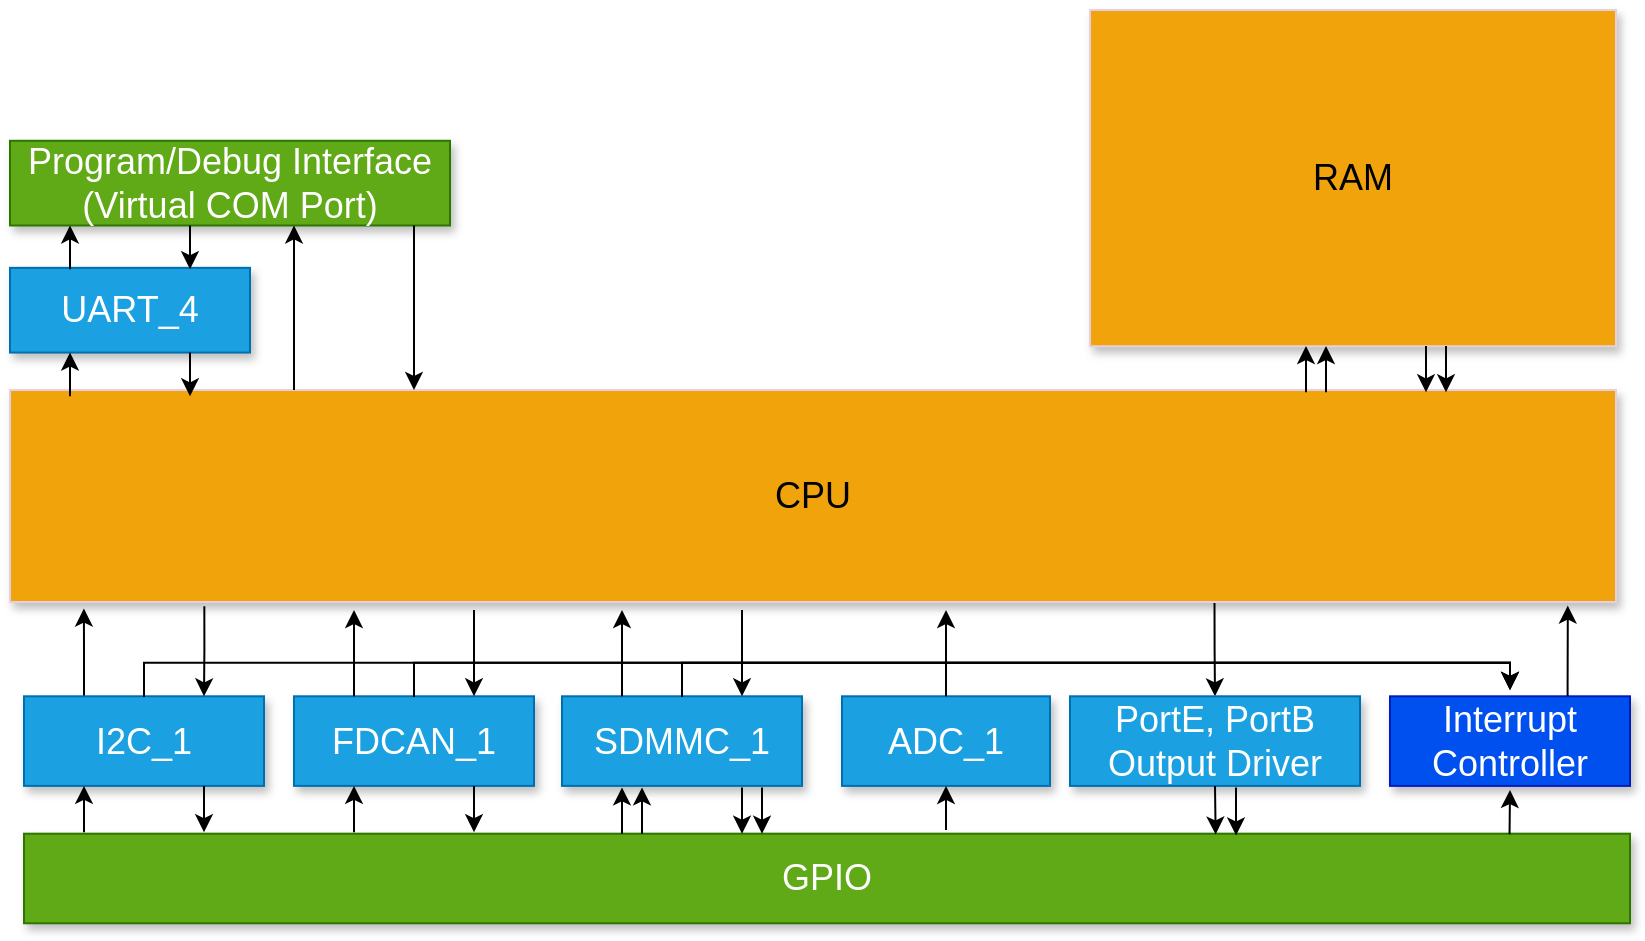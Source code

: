 <mxfile version="22.0.3" type="device">
  <diagram name="Page-1" id="90a13364-a465-7bf4-72fc-28e22215d7a0">
    <mxGraphModel dx="184" dy="128" grid="1" gridSize="10" guides="1" tooltips="1" connect="1" arrows="1" fold="1" page="1" pageScale="1.5" pageWidth="1169" pageHeight="826" background="none" math="0" shadow="0">
      <root>
        <mxCell id="0" style=";html=1;" />
        <mxCell id="1" style=";html=1;" parent="0" />
        <mxCell id="gbLhX4UHA660o38sLtz8-2" style="edgeStyle=orthogonalEdgeStyle;rounded=0;orthogonalLoop=1;jettySize=auto;html=1;exitX=0.75;exitY=1;exitDx=0;exitDy=0;entryX=0.5;entryY=0;entryDx=0;entryDy=0;" edge="1" parent="1" source="3a17f1ce550125da-2" target="Q0GtenQzzXFl3l4ukwLi-16">
          <mxGeometry relative="1" as="geometry" />
        </mxCell>
        <mxCell id="3a17f1ce550125da-2" value="CPU" style="whiteSpace=wrap;html=1;shadow=1;fontSize=18;fillColor=#f0a30a;strokeColor=#E6D0DE;fontColor=#000000;" parent="1" vertex="1">
          <mxGeometry x="780" y="470" width="803" height="106" as="geometry" />
        </mxCell>
        <mxCell id="Q0GtenQzzXFl3l4ukwLi-59" value="UART_4" style="whiteSpace=wrap;html=1;shadow=1;fontSize=18;fillColor=#1ba1e2;strokeColor=#006EAF;fontColor=#ffffff;" parent="1" vertex="1">
          <mxGeometry x="780" y="408.919" width="120" height="42.353" as="geometry" />
        </mxCell>
        <mxCell id="Q0GtenQzzXFl3l4ukwLi-61" value="" style="group" parent="1" vertex="1" connectable="0">
          <mxGeometry x="810" y="451.272" width="60" height="21.882" as="geometry" />
        </mxCell>
        <mxCell id="Q0GtenQzzXFl3l4ukwLi-62" style="edgeStyle=orthogonalEdgeStyle;rounded=0;orthogonalLoop=1;jettySize=auto;html=1;exitX=0.75;exitY=1;exitDx=0;exitDy=0;entryX=0.75;entryY=0;entryDx=0;entryDy=0;" parent="Q0GtenQzzXFl3l4ukwLi-61" edge="1">
          <mxGeometry relative="1" as="geometry">
            <mxPoint x="60" as="sourcePoint" />
            <mxPoint x="60" y="21.882" as="targetPoint" />
          </mxGeometry>
        </mxCell>
        <mxCell id="Q0GtenQzzXFl3l4ukwLi-63" style="edgeStyle=orthogonalEdgeStyle;rounded=0;orthogonalLoop=1;jettySize=auto;html=1;exitX=0.25;exitY=0;exitDx=0;exitDy=0;entryX=0.25;entryY=1;entryDx=0;entryDy=0;" parent="Q0GtenQzzXFl3l4ukwLi-61" edge="1">
          <mxGeometry relative="1" as="geometry">
            <mxPoint y="21.882" as="sourcePoint" />
            <mxPoint as="targetPoint" />
          </mxGeometry>
        </mxCell>
        <mxCell id="Q0GtenQzzXFl3l4ukwLi-67" value="Program/Debug Interface (Virtual COM Port)" style="whiteSpace=wrap;html=1;shadow=1;fontSize=18;fillColor=#60a917;strokeColor=#2D7600;fontColor=#ffffff;" parent="1" vertex="1">
          <mxGeometry x="780" y="345.39" width="220" height="42.353" as="geometry" />
        </mxCell>
        <mxCell id="Q0GtenQzzXFl3l4ukwLi-71" value="" style="group" parent="1" vertex="1" connectable="0">
          <mxGeometry x="810" y="387.743" width="60" height="21.882" as="geometry" />
        </mxCell>
        <mxCell id="Q0GtenQzzXFl3l4ukwLi-72" style="edgeStyle=orthogonalEdgeStyle;rounded=0;orthogonalLoop=1;jettySize=auto;html=1;exitX=0.75;exitY=1;exitDx=0;exitDy=0;entryX=0.75;entryY=0;entryDx=0;entryDy=0;" parent="Q0GtenQzzXFl3l4ukwLi-71" edge="1">
          <mxGeometry relative="1" as="geometry">
            <mxPoint x="60" as="sourcePoint" />
            <mxPoint x="60" y="21.882" as="targetPoint" />
          </mxGeometry>
        </mxCell>
        <mxCell id="Q0GtenQzzXFl3l4ukwLi-73" style="edgeStyle=orthogonalEdgeStyle;rounded=0;orthogonalLoop=1;jettySize=auto;html=1;exitX=0.25;exitY=0;exitDx=0;exitDy=0;entryX=0.25;entryY=1;entryDx=0;entryDy=0;" parent="Q0GtenQzzXFl3l4ukwLi-71" edge="1">
          <mxGeometry relative="1" as="geometry">
            <mxPoint y="21.882" as="sourcePoint" />
            <mxPoint as="targetPoint" />
          </mxGeometry>
        </mxCell>
        <mxCell id="Q0GtenQzzXFl3l4ukwLi-74" value="" style="group" parent="1" vertex="1" connectable="0">
          <mxGeometry x="922" y="387.74" width="60" height="82.26" as="geometry" />
        </mxCell>
        <mxCell id="Q0GtenQzzXFl3l4ukwLi-75" style="edgeStyle=orthogonalEdgeStyle;rounded=0;orthogonalLoop=1;jettySize=auto;html=1;exitX=0.75;exitY=1;exitDx=0;exitDy=0;entryX=0.75;entryY=0;entryDx=0;entryDy=0;" parent="Q0GtenQzzXFl3l4ukwLi-74" edge="1">
          <mxGeometry relative="1" as="geometry">
            <mxPoint x="60" as="sourcePoint" />
            <mxPoint x="60" y="82.26" as="targetPoint" />
          </mxGeometry>
        </mxCell>
        <mxCell id="Q0GtenQzzXFl3l4ukwLi-76" style="edgeStyle=orthogonalEdgeStyle;rounded=0;orthogonalLoop=1;jettySize=auto;html=1;exitX=0.25;exitY=0;exitDx=0;exitDy=0;entryX=0.25;entryY=1;entryDx=0;entryDy=0;" parent="Q0GtenQzzXFl3l4ukwLi-74" edge="1">
          <mxGeometry relative="1" as="geometry">
            <mxPoint y="82.26" as="sourcePoint" />
            <mxPoint as="targetPoint" />
          </mxGeometry>
        </mxCell>
        <mxCell id="Q0GtenQzzXFl3l4ukwLi-19" style="edgeStyle=orthogonalEdgeStyle;rounded=0;orthogonalLoop=1;jettySize=auto;html=1;exitX=0.25;exitY=0;exitDx=0;exitDy=0;entryX=0.046;entryY=1.031;entryDx=0;entryDy=0;entryPerimeter=0;" parent="1" source="Q0GtenQzzXFl3l4ukwLi-2" target="3a17f1ce550125da-2" edge="1">
          <mxGeometry relative="1" as="geometry">
            <mxPoint x="817" y="600.0" as="targetPoint" />
          </mxGeometry>
        </mxCell>
        <mxCell id="Q0GtenQzzXFl3l4ukwLi-2" value="I2C_1" style="whiteSpace=wrap;html=1;shadow=1;fontSize=18;fillColor=#1ba1e2;strokeColor=#006EAF;fontColor=#ffffff;" parent="1" vertex="1">
          <mxGeometry x="787" y="623.147" width="120" height="44.8" as="geometry" />
        </mxCell>
        <mxCell id="Q0GtenQzzXFl3l4ukwLi-20" style="edgeStyle=orthogonalEdgeStyle;rounded=0;orthogonalLoop=1;jettySize=auto;html=1;exitX=0.121;exitY=1.02;exitDx=0;exitDy=0;entryX=0.75;entryY=0;entryDx=0;entryDy=0;exitPerimeter=0;" parent="1" source="3a17f1ce550125da-2" target="Q0GtenQzzXFl3l4ukwLi-2" edge="1">
          <mxGeometry relative="1" as="geometry">
            <mxPoint x="877" y="600.0" as="sourcePoint" />
          </mxGeometry>
        </mxCell>
        <mxCell id="Q0GtenQzzXFl3l4ukwLi-4" value="FDCAN_1" style="whiteSpace=wrap;html=1;shadow=1;fontSize=18;fillColor=#1ba1e2;strokeColor=#006EAF;fontColor=#ffffff;" parent="1" vertex="1">
          <mxGeometry x="922" y="623.147" width="120" height="44.8" as="geometry" />
        </mxCell>
        <mxCell id="Q0GtenQzzXFl3l4ukwLi-8" value="GPIO" style="whiteSpace=wrap;html=1;shadow=1;fontSize=18;fillColor=#60a917;strokeColor=#2D7600;fontColor=#ffffff;" parent="1" vertex="1">
          <mxGeometry x="787" y="691.84" width="803" height="44.8" as="geometry" />
        </mxCell>
        <mxCell id="Q0GtenQzzXFl3l4ukwLi-10" value="SDMMC_1" style="whiteSpace=wrap;html=1;shadow=1;fontSize=18;fillColor=#1ba1e2;strokeColor=#006EAF;fontColor=#ffffff;" parent="1" vertex="1">
          <mxGeometry x="1056" y="623.147" width="120" height="44.8" as="geometry" />
        </mxCell>
        <mxCell id="Q0GtenQzzXFl3l4ukwLi-11" value="ADC_1" style="whiteSpace=wrap;html=1;shadow=1;fontSize=18;fillColor=#1ba1e2;strokeColor=#006EAF;fontColor=#ffffff;" parent="1" vertex="1">
          <mxGeometry x="1196" y="623.15" width="104" height="44.8" as="geometry" />
        </mxCell>
        <mxCell id="Q0GtenQzzXFl3l4ukwLi-16" value="PortE, PortB Output Driver" style="whiteSpace=wrap;html=1;shadow=1;fontSize=18;fillColor=#1ba1e2;strokeColor=#006EAF;fontColor=#ffffff;" parent="1" vertex="1">
          <mxGeometry x="1310" y="623.15" width="145" height="44.8" as="geometry" />
        </mxCell>
        <mxCell id="Q0GtenQzzXFl3l4ukwLi-21" style="edgeStyle=orthogonalEdgeStyle;rounded=0;orthogonalLoop=1;jettySize=auto;html=1;exitX=0.75;exitY=1;exitDx=0;exitDy=0;entryX=0.75;entryY=0;entryDx=0;entryDy=0;" parent="1" edge="1">
          <mxGeometry relative="1" as="geometry">
            <mxPoint x="877" y="667.947" as="sourcePoint" />
            <mxPoint x="877" y="691.093" as="targetPoint" />
          </mxGeometry>
        </mxCell>
        <mxCell id="Q0GtenQzzXFl3l4ukwLi-22" style="edgeStyle=orthogonalEdgeStyle;rounded=0;orthogonalLoop=1;jettySize=auto;html=1;exitX=0.25;exitY=0;exitDx=0;exitDy=0;entryX=0.25;entryY=1;entryDx=0;entryDy=0;" parent="1" edge="1">
          <mxGeometry relative="1" as="geometry">
            <mxPoint x="817" y="691.093" as="sourcePoint" />
            <mxPoint x="817" y="667.947" as="targetPoint" />
          </mxGeometry>
        </mxCell>
        <mxCell id="Q0GtenQzzXFl3l4ukwLi-25" value="" style="group" parent="1" vertex="1" connectable="0">
          <mxGeometry x="952" y="580" width="60" height="43.15" as="geometry" />
        </mxCell>
        <mxCell id="Q0GtenQzzXFl3l4ukwLi-23" style="edgeStyle=orthogonalEdgeStyle;rounded=0;orthogonalLoop=1;jettySize=auto;html=1;exitX=0.75;exitY=1;exitDx=0;exitDy=0;entryX=0.75;entryY=0;entryDx=0;entryDy=0;" parent="Q0GtenQzzXFl3l4ukwLi-25" edge="1">
          <mxGeometry relative="1" as="geometry">
            <mxPoint x="60" as="sourcePoint" />
            <mxPoint x="60" y="43.15" as="targetPoint" />
          </mxGeometry>
        </mxCell>
        <mxCell id="Q0GtenQzzXFl3l4ukwLi-24" style="edgeStyle=orthogonalEdgeStyle;rounded=0;orthogonalLoop=1;jettySize=auto;html=1;exitX=0.25;exitY=0;exitDx=0;exitDy=0;entryX=0.25;entryY=1;entryDx=0;entryDy=0;" parent="Q0GtenQzzXFl3l4ukwLi-25" edge="1">
          <mxGeometry relative="1" as="geometry">
            <mxPoint y="43.15" as="sourcePoint" />
            <mxPoint as="targetPoint" />
          </mxGeometry>
        </mxCell>
        <mxCell id="Q0GtenQzzXFl3l4ukwLi-28" value="" style="group" parent="1" vertex="1" connectable="0">
          <mxGeometry x="952" y="667.947" width="60" height="23.147" as="geometry" />
        </mxCell>
        <mxCell id="Q0GtenQzzXFl3l4ukwLi-29" style="edgeStyle=orthogonalEdgeStyle;rounded=0;orthogonalLoop=1;jettySize=auto;html=1;exitX=0.75;exitY=1;exitDx=0;exitDy=0;entryX=0.75;entryY=0;entryDx=0;entryDy=0;" parent="Q0GtenQzzXFl3l4ukwLi-28" edge="1">
          <mxGeometry relative="1" as="geometry">
            <mxPoint x="60" as="sourcePoint" />
            <mxPoint x="60" y="23.147" as="targetPoint" />
          </mxGeometry>
        </mxCell>
        <mxCell id="Q0GtenQzzXFl3l4ukwLi-30" style="edgeStyle=orthogonalEdgeStyle;rounded=0;orthogonalLoop=1;jettySize=auto;html=1;exitX=0.25;exitY=0;exitDx=0;exitDy=0;entryX=0.25;entryY=1;entryDx=0;entryDy=0;" parent="Q0GtenQzzXFl3l4ukwLi-28" edge="1">
          <mxGeometry relative="1" as="geometry">
            <mxPoint y="23.147" as="sourcePoint" />
            <mxPoint as="targetPoint" />
          </mxGeometry>
        </mxCell>
        <mxCell id="Q0GtenQzzXFl3l4ukwLi-31" value="" style="group" parent="1" vertex="1" connectable="0">
          <mxGeometry x="1086" y="580" width="60" height="43.15" as="geometry" />
        </mxCell>
        <mxCell id="Q0GtenQzzXFl3l4ukwLi-32" style="edgeStyle=orthogonalEdgeStyle;rounded=0;orthogonalLoop=1;jettySize=auto;html=1;exitX=0.75;exitY=1;exitDx=0;exitDy=0;entryX=0.75;entryY=0;entryDx=0;entryDy=0;" parent="Q0GtenQzzXFl3l4ukwLi-31" edge="1">
          <mxGeometry relative="1" as="geometry">
            <mxPoint x="60" as="sourcePoint" />
            <mxPoint x="60" y="43.15" as="targetPoint" />
          </mxGeometry>
        </mxCell>
        <mxCell id="Q0GtenQzzXFl3l4ukwLi-33" style="edgeStyle=orthogonalEdgeStyle;rounded=0;orthogonalLoop=1;jettySize=auto;html=1;exitX=0.25;exitY=0;exitDx=0;exitDy=0;entryX=0.25;entryY=1;entryDx=0;entryDy=0;" parent="Q0GtenQzzXFl3l4ukwLi-31" edge="1">
          <mxGeometry relative="1" as="geometry">
            <mxPoint y="43.15" as="sourcePoint" />
            <mxPoint as="targetPoint" />
          </mxGeometry>
        </mxCell>
        <mxCell id="Q0GtenQzzXFl3l4ukwLi-34" value="" style="group" parent="1" vertex="1" connectable="0">
          <mxGeometry x="1086" y="668.693" width="70" height="23.147" as="geometry" />
        </mxCell>
        <mxCell id="Q0GtenQzzXFl3l4ukwLi-35" style="edgeStyle=orthogonalEdgeStyle;rounded=0;orthogonalLoop=1;jettySize=auto;html=1;exitX=0.75;exitY=1;exitDx=0;exitDy=0;entryX=0.75;entryY=0;entryDx=0;entryDy=0;" parent="Q0GtenQzzXFl3l4ukwLi-34" edge="1">
          <mxGeometry relative="1" as="geometry">
            <mxPoint x="60" as="sourcePoint" />
            <mxPoint x="60" y="23.147" as="targetPoint" />
          </mxGeometry>
        </mxCell>
        <mxCell id="Q0GtenQzzXFl3l4ukwLi-36" style="edgeStyle=orthogonalEdgeStyle;rounded=0;orthogonalLoop=1;jettySize=auto;html=1;exitX=0.25;exitY=0;exitDx=0;exitDy=0;entryX=0.25;entryY=1;entryDx=0;entryDy=0;" parent="Q0GtenQzzXFl3l4ukwLi-34" edge="1">
          <mxGeometry relative="1" as="geometry">
            <mxPoint y="23.147" as="sourcePoint" />
            <mxPoint as="targetPoint" />
          </mxGeometry>
        </mxCell>
        <mxCell id="Q0GtenQzzXFl3l4ukwLi-86" value="" style="group" parent="Q0GtenQzzXFl3l4ukwLi-34" vertex="1" connectable="0">
          <mxGeometry x="10" width="60" height="23.147" as="geometry" />
        </mxCell>
        <mxCell id="Q0GtenQzzXFl3l4ukwLi-87" style="edgeStyle=orthogonalEdgeStyle;rounded=0;orthogonalLoop=1;jettySize=auto;html=1;exitX=0.75;exitY=1;exitDx=0;exitDy=0;entryX=0.75;entryY=0;entryDx=0;entryDy=0;" parent="Q0GtenQzzXFl3l4ukwLi-86" edge="1">
          <mxGeometry relative="1" as="geometry">
            <mxPoint x="60" as="sourcePoint" />
            <mxPoint x="60" y="23.147" as="targetPoint" />
          </mxGeometry>
        </mxCell>
        <mxCell id="Q0GtenQzzXFl3l4ukwLi-88" style="edgeStyle=orthogonalEdgeStyle;rounded=0;orthogonalLoop=1;jettySize=auto;html=1;exitX=0.25;exitY=0;exitDx=0;exitDy=0;entryX=0.25;entryY=1;entryDx=0;entryDy=0;" parent="Q0GtenQzzXFl3l4ukwLi-86" edge="1">
          <mxGeometry relative="1" as="geometry">
            <mxPoint y="23.147" as="sourcePoint" />
            <mxPoint as="targetPoint" />
          </mxGeometry>
        </mxCell>
        <mxCell id="Q0GtenQzzXFl3l4ukwLi-40" value="Interrupt Controller" style="whiteSpace=wrap;html=1;shadow=1;fontSize=18;fillColor=#0050ef;strokeColor=#001DBC;fontColor=#ffffff;" parent="1" vertex="1">
          <mxGeometry x="1470" y="623.15" width="120" height="44.8" as="geometry" />
        </mxCell>
        <mxCell id="Q0GtenQzzXFl3l4ukwLi-42" style="edgeStyle=orthogonalEdgeStyle;rounded=0;orthogonalLoop=1;jettySize=auto;html=1;exitX=0.5;exitY=0;exitDx=0;exitDy=0;" parent="1" edge="1">
          <mxGeometry relative="1" as="geometry">
            <mxPoint x="1530" y="620" as="targetPoint" />
            <Array as="points">
              <mxPoint x="847" y="606.387" />
              <mxPoint x="1530" y="606.387" />
            </Array>
            <mxPoint x="847" y="623.56" as="sourcePoint" />
          </mxGeometry>
        </mxCell>
        <mxCell id="Q0GtenQzzXFl3l4ukwLi-41" style="edgeStyle=orthogonalEdgeStyle;rounded=0;orthogonalLoop=1;jettySize=auto;html=1;exitX=0.925;exitY=0.006;exitDx=0;exitDy=0;exitPerimeter=0;" parent="1" source="Q0GtenQzzXFl3l4ukwLi-8" edge="1">
          <mxGeometry relative="1" as="geometry">
            <mxPoint x="1530" y="670" as="targetPoint" />
          </mxGeometry>
        </mxCell>
        <mxCell id="Q0GtenQzzXFl3l4ukwLi-43" style="edgeStyle=orthogonalEdgeStyle;rounded=0;orthogonalLoop=1;jettySize=auto;html=1;exitX=0.5;exitY=0;exitDx=0;exitDy=0;" parent="1" edge="1">
          <mxGeometry relative="1" as="geometry">
            <mxPoint x="1530" y="620" as="targetPoint" />
            <Array as="points">
              <mxPoint x="982" y="606.387" />
              <mxPoint x="1530" y="606.387" />
            </Array>
            <mxPoint x="982" y="623.56" as="sourcePoint" />
          </mxGeometry>
        </mxCell>
        <mxCell id="Q0GtenQzzXFl3l4ukwLi-52" style="edgeStyle=orthogonalEdgeStyle;rounded=0;orthogonalLoop=1;jettySize=auto;html=1;entryX=0.5;entryY=1;entryDx=0;entryDy=0;" parent="1" target="Q0GtenQzzXFl3l4ukwLi-11" edge="1">
          <mxGeometry relative="1" as="geometry">
            <mxPoint x="1248" y="690" as="sourcePoint" />
          </mxGeometry>
        </mxCell>
        <mxCell id="Q0GtenQzzXFl3l4ukwLi-53" style="edgeStyle=orthogonalEdgeStyle;rounded=0;orthogonalLoop=1;jettySize=auto;html=1;exitX=0.5;exitY=0;exitDx=0;exitDy=0;" parent="1" source="Q0GtenQzzXFl3l4ukwLi-11" edge="1">
          <mxGeometry relative="1" as="geometry">
            <mxPoint x="1248" y="580" as="targetPoint" />
          </mxGeometry>
        </mxCell>
        <mxCell id="Q0GtenQzzXFl3l4ukwLi-48" style="edgeStyle=orthogonalEdgeStyle;rounded=0;orthogonalLoop=1;jettySize=auto;html=1;exitX=0.5;exitY=0;exitDx=0;exitDy=0;" parent="1" edge="1">
          <mxGeometry relative="1" as="geometry">
            <Array as="points">
              <mxPoint x="1116" y="606.387" />
              <mxPoint x="1530" y="606.387" />
            </Array>
            <mxPoint x="1116" y="623.56" as="sourcePoint" />
            <mxPoint x="1530" y="620" as="targetPoint" />
          </mxGeometry>
        </mxCell>
        <mxCell id="Q0GtenQzzXFl3l4ukwLi-57" style="edgeStyle=orthogonalEdgeStyle;rounded=0;orthogonalLoop=1;jettySize=auto;html=1;exitX=0.74;exitY=-0.003;exitDx=0;exitDy=0;entryX=0.97;entryY=1.017;entryDx=0;entryDy=0;entryPerimeter=0;exitPerimeter=0;" parent="1" source="Q0GtenQzzXFl3l4ukwLi-40" target="3a17f1ce550125da-2" edge="1">
          <mxGeometry relative="1" as="geometry">
            <Array as="points">
              <mxPoint x="1559" y="619" />
            </Array>
          </mxGeometry>
        </mxCell>
        <mxCell id="Q0GtenQzzXFl3l4ukwLi-79" value="RAM" style="whiteSpace=wrap;html=1;shadow=1;fontSize=18;fillColor=#f0a30a;strokeColor=#E6D0DE;fontColor=#000000;" parent="1" vertex="1">
          <mxGeometry x="1320" y="280" width="263" height="168.12" as="geometry" />
        </mxCell>
        <mxCell id="Q0GtenQzzXFl3l4ukwLi-95" value="" style="group" parent="1" vertex="1" connectable="0">
          <mxGeometry x="1410" y="450.003" width="70" height="23.147" as="geometry" />
        </mxCell>
        <mxCell id="Q0GtenQzzXFl3l4ukwLi-89" value="" style="group" parent="Q0GtenQzzXFl3l4ukwLi-95" vertex="1" connectable="0">
          <mxGeometry x="18" y="-2" width="70" height="23.147" as="geometry" />
        </mxCell>
        <mxCell id="Q0GtenQzzXFl3l4ukwLi-90" style="edgeStyle=orthogonalEdgeStyle;rounded=0;orthogonalLoop=1;jettySize=auto;html=1;exitX=0.75;exitY=1;exitDx=0;exitDy=0;entryX=0.75;entryY=0;entryDx=0;entryDy=0;" parent="Q0GtenQzzXFl3l4ukwLi-89" edge="1">
          <mxGeometry relative="1" as="geometry">
            <mxPoint x="60" as="sourcePoint" />
            <mxPoint x="60" y="23.147" as="targetPoint" />
          </mxGeometry>
        </mxCell>
        <mxCell id="Q0GtenQzzXFl3l4ukwLi-91" style="edgeStyle=orthogonalEdgeStyle;rounded=0;orthogonalLoop=1;jettySize=auto;html=1;exitX=0.25;exitY=0;exitDx=0;exitDy=0;entryX=0.25;entryY=1;entryDx=0;entryDy=0;" parent="Q0GtenQzzXFl3l4ukwLi-89" edge="1">
          <mxGeometry relative="1" as="geometry">
            <mxPoint y="23.147" as="sourcePoint" />
            <mxPoint as="targetPoint" />
          </mxGeometry>
        </mxCell>
        <mxCell id="Q0GtenQzzXFl3l4ukwLi-92" value="" style="group" parent="Q0GtenQzzXFl3l4ukwLi-95" vertex="1" connectable="0">
          <mxGeometry x="28" y="-2" width="60" height="23.147" as="geometry" />
        </mxCell>
        <mxCell id="Q0GtenQzzXFl3l4ukwLi-93" style="edgeStyle=orthogonalEdgeStyle;rounded=0;orthogonalLoop=1;jettySize=auto;html=1;exitX=0.75;exitY=1;exitDx=0;exitDy=0;entryX=0.75;entryY=0;entryDx=0;entryDy=0;" parent="Q0GtenQzzXFl3l4ukwLi-92" edge="1">
          <mxGeometry relative="1" as="geometry">
            <mxPoint x="60" as="sourcePoint" />
            <mxPoint x="60" y="23.147" as="targetPoint" />
          </mxGeometry>
        </mxCell>
        <mxCell id="Q0GtenQzzXFl3l4ukwLi-94" style="edgeStyle=orthogonalEdgeStyle;rounded=0;orthogonalLoop=1;jettySize=auto;html=1;exitX=0.25;exitY=0;exitDx=0;exitDy=0;entryX=0.25;entryY=1;entryDx=0;entryDy=0;" parent="Q0GtenQzzXFl3l4ukwLi-92" edge="1">
          <mxGeometry relative="1" as="geometry">
            <mxPoint y="23.147" as="sourcePoint" />
            <mxPoint as="targetPoint" />
          </mxGeometry>
        </mxCell>
        <mxCell id="gbLhX4UHA660o38sLtz8-3" style="edgeStyle=orthogonalEdgeStyle;rounded=0;orthogonalLoop=1;jettySize=auto;html=1;exitX=0.5;exitY=1;exitDx=0;exitDy=0;entryX=0.742;entryY=0.009;entryDx=0;entryDy=0;entryPerimeter=0;" edge="1" parent="1" source="Q0GtenQzzXFl3l4ukwLi-16" target="Q0GtenQzzXFl3l4ukwLi-8">
          <mxGeometry relative="1" as="geometry" />
        </mxCell>
        <mxCell id="gbLhX4UHA660o38sLtz8-4" style="edgeStyle=orthogonalEdgeStyle;rounded=0;orthogonalLoop=1;jettySize=auto;html=1;exitX=0.5;exitY=1;exitDx=0;exitDy=0;entryX=0.742;entryY=0.009;entryDx=0;entryDy=0;entryPerimeter=0;" edge="1" parent="1">
          <mxGeometry relative="1" as="geometry">
            <mxPoint x="1393" y="668.69" as="sourcePoint" />
            <mxPoint x="1393" y="692.69" as="targetPoint" />
          </mxGeometry>
        </mxCell>
      </root>
    </mxGraphModel>
  </diagram>
</mxfile>
